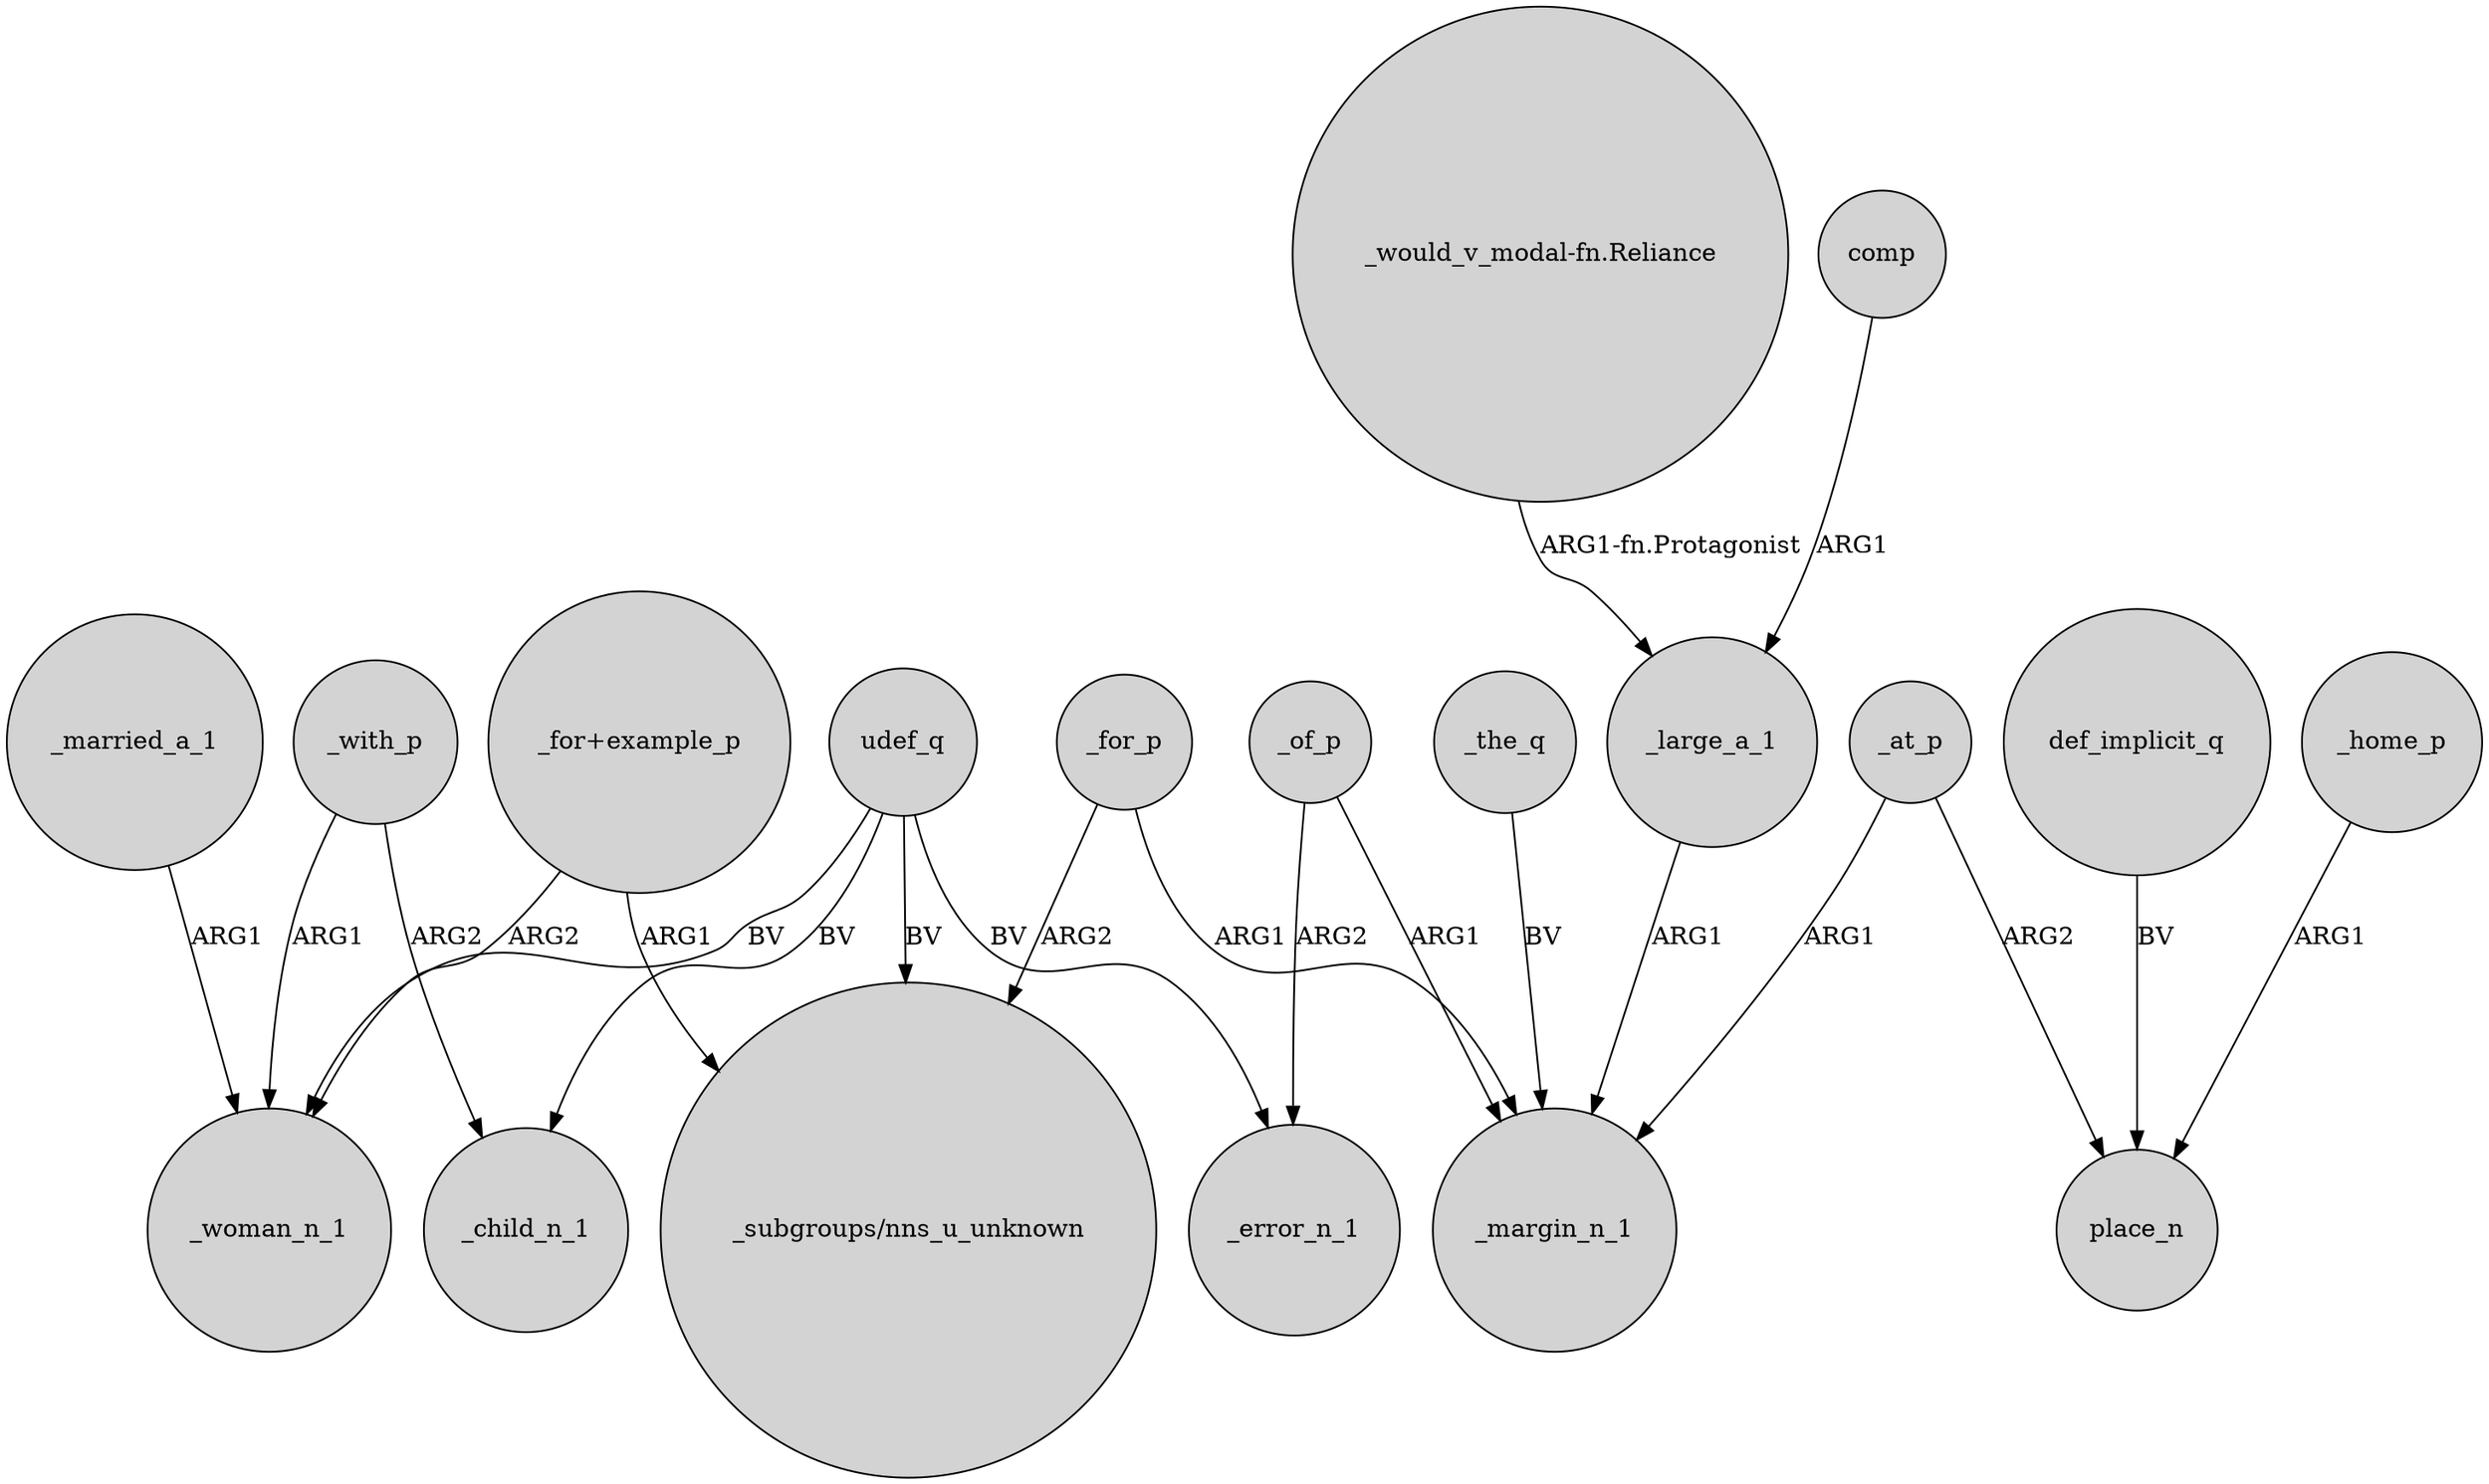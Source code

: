 digraph {
	node [shape=circle style=filled]
	"_for+example_p" -> _woman_n_1 [label=ARG2]
	"_would_v_modal-fn.Reliance" -> _large_a_1 [label="ARG1-fn.Protagonist"]
	_at_p -> _margin_n_1 [label=ARG1]
	_at_p -> place_n [label=ARG2]
	def_implicit_q -> place_n [label=BV]
	comp -> _large_a_1 [label=ARG1]
	udef_q -> _error_n_1 [label=BV]
	_with_p -> _child_n_1 [label=ARG2]
	_the_q -> _margin_n_1 [label=BV]
	_home_p -> place_n [label=ARG1]
	_married_a_1 -> _woman_n_1 [label=ARG1]
	udef_q -> _woman_n_1 [label=BV]
	_for_p -> _margin_n_1 [label=ARG1]
	_with_p -> _woman_n_1 [label=ARG1]
	udef_q -> "_subgroups/nns_u_unknown" [label=BV]
	_large_a_1 -> _margin_n_1 [label=ARG1]
	_for_p -> "_subgroups/nns_u_unknown" [label=ARG2]
	_of_p -> _error_n_1 [label=ARG2]
	"_for+example_p" -> "_subgroups/nns_u_unknown" [label=ARG1]
	_of_p -> _margin_n_1 [label=ARG1]
	udef_q -> _child_n_1 [label=BV]
}
